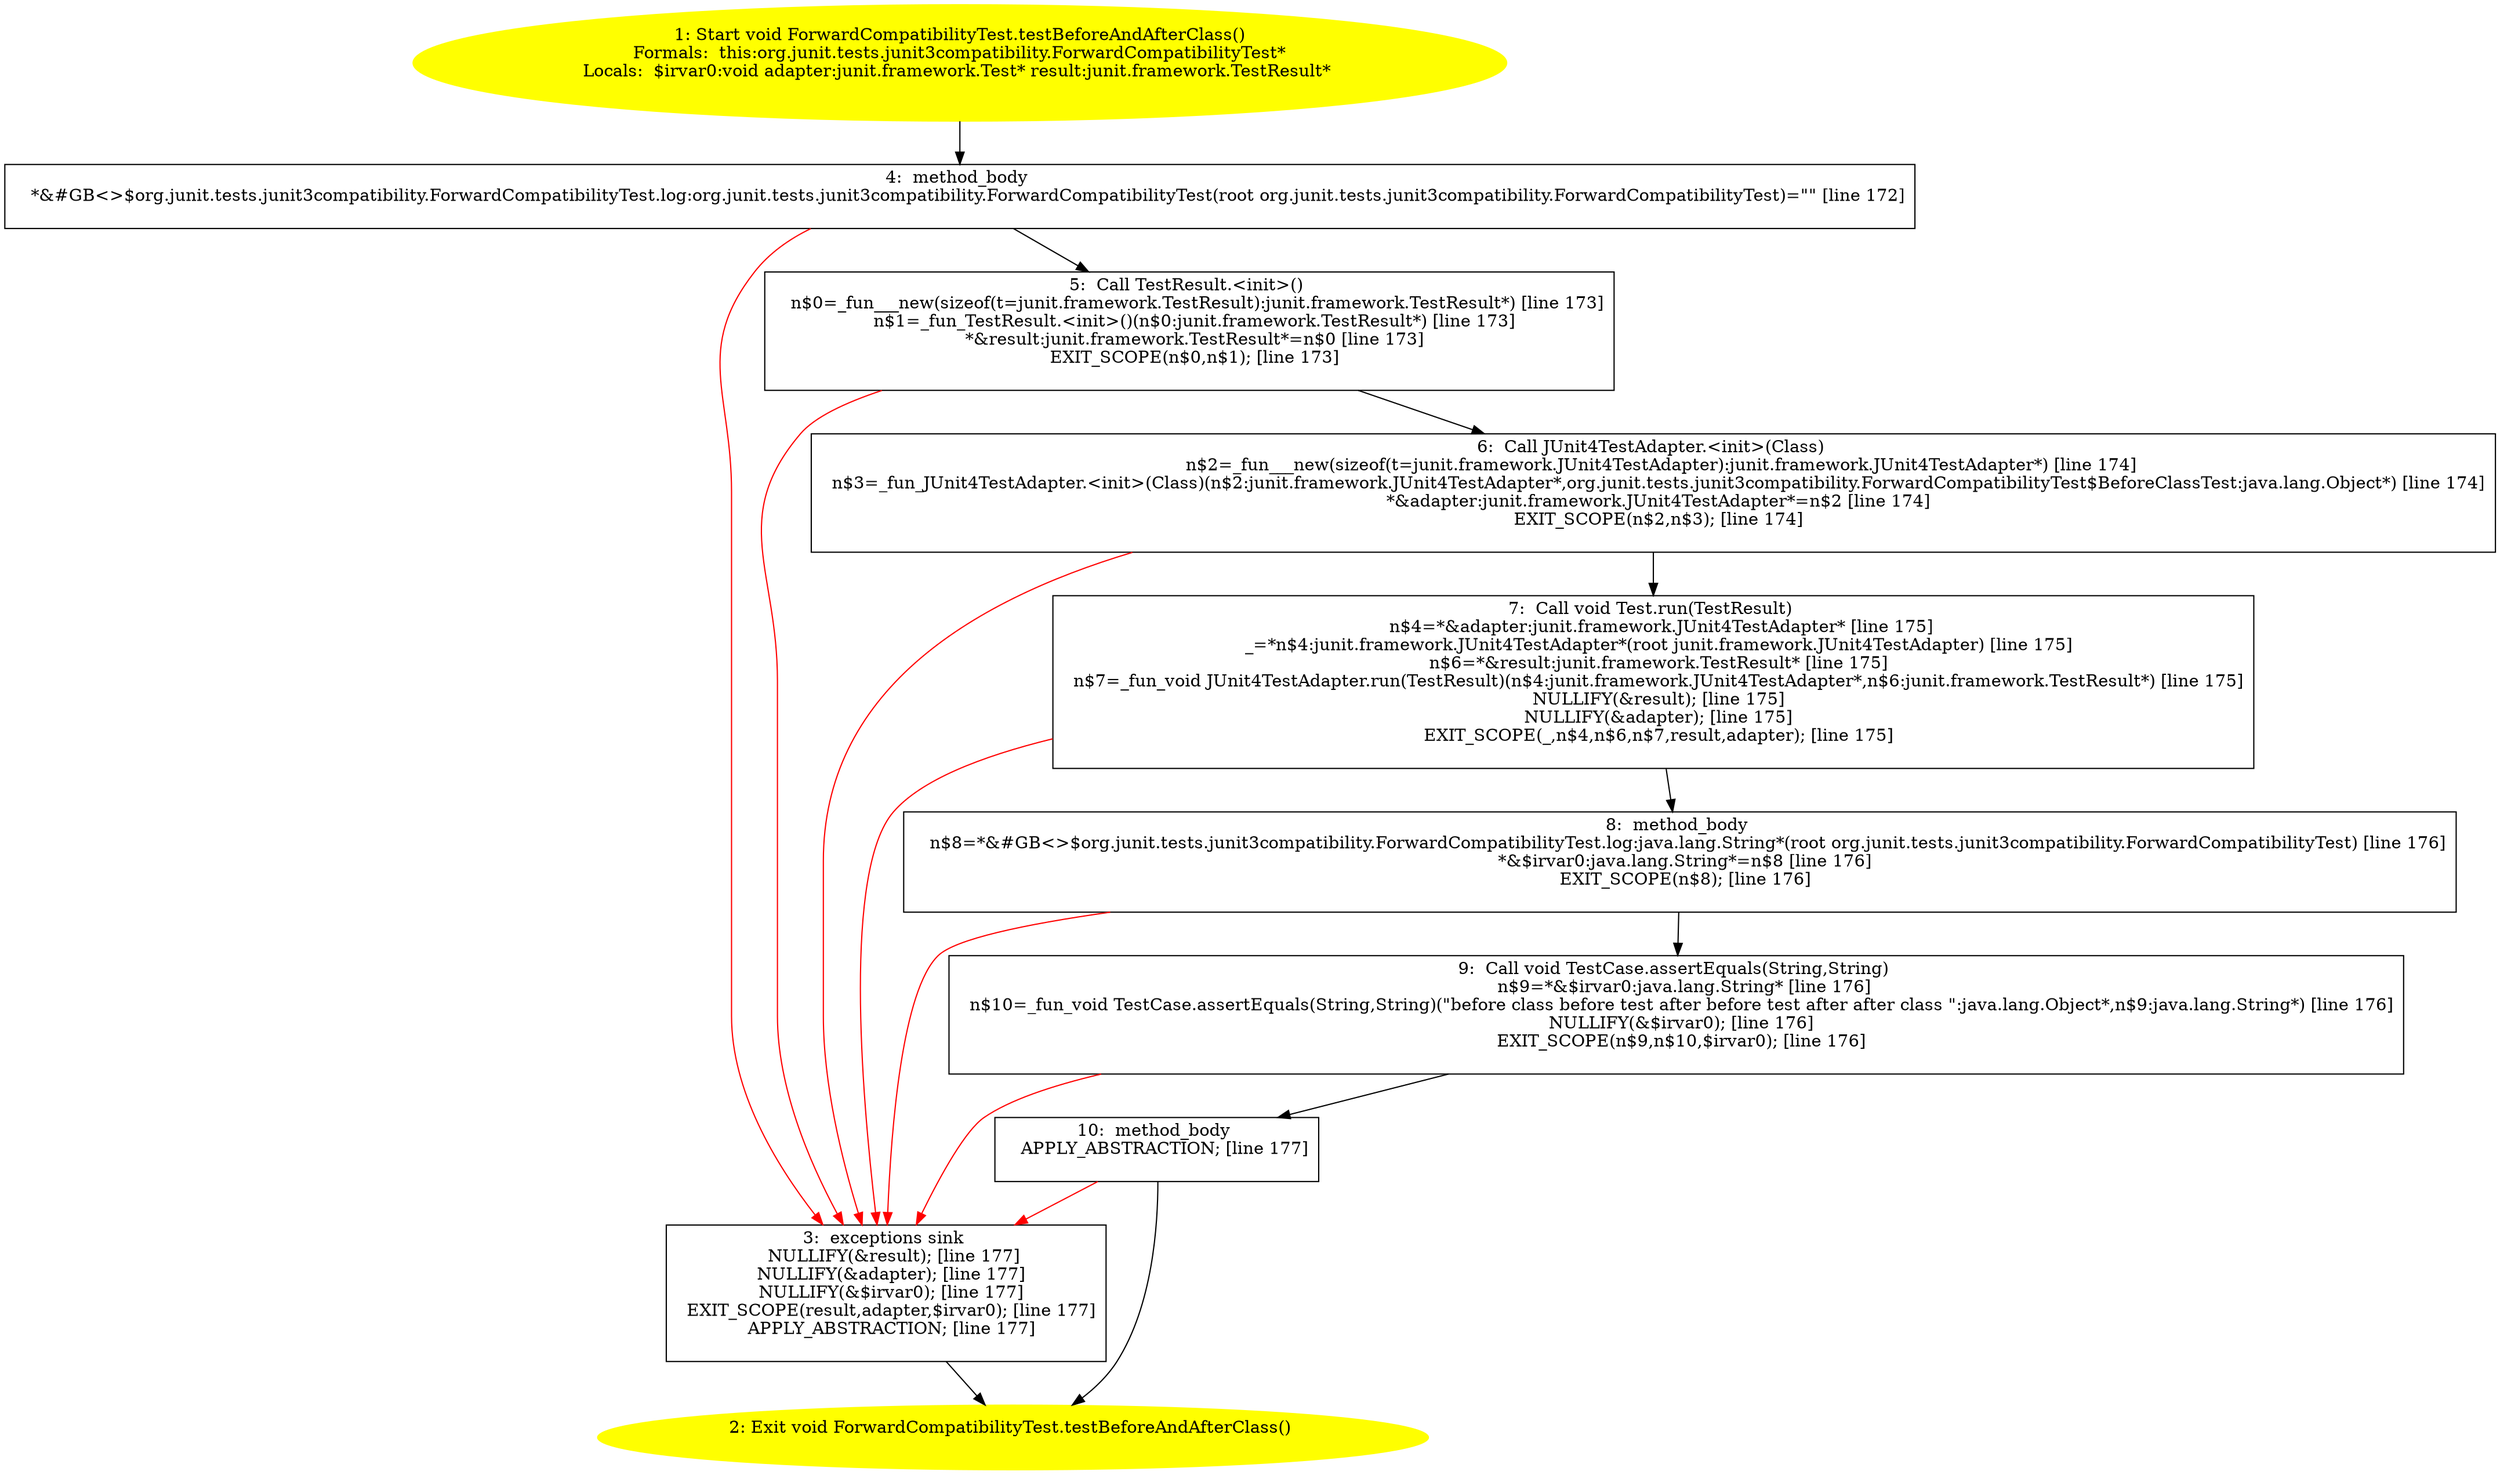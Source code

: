 /* @generated */
digraph cfg {
"org.junit.tests.junit3compatibility.ForwardCompatibilityTest.testBeforeAndAfterClass():void.1ea04ab7e3cc65fbfd138e6200b4f82d_1" [label="1: Start void ForwardCompatibilityTest.testBeforeAndAfterClass()\nFormals:  this:org.junit.tests.junit3compatibility.ForwardCompatibilityTest*\nLocals:  $irvar0:void adapter:junit.framework.Test* result:junit.framework.TestResult* \n  " color=yellow style=filled]
	

	 "org.junit.tests.junit3compatibility.ForwardCompatibilityTest.testBeforeAndAfterClass():void.1ea04ab7e3cc65fbfd138e6200b4f82d_1" -> "org.junit.tests.junit3compatibility.ForwardCompatibilityTest.testBeforeAndAfterClass():void.1ea04ab7e3cc65fbfd138e6200b4f82d_4" ;
"org.junit.tests.junit3compatibility.ForwardCompatibilityTest.testBeforeAndAfterClass():void.1ea04ab7e3cc65fbfd138e6200b4f82d_2" [label="2: Exit void ForwardCompatibilityTest.testBeforeAndAfterClass() \n  " color=yellow style=filled]
	

"org.junit.tests.junit3compatibility.ForwardCompatibilityTest.testBeforeAndAfterClass():void.1ea04ab7e3cc65fbfd138e6200b4f82d_3" [label="3:  exceptions sink \n   NULLIFY(&result); [line 177]\n  NULLIFY(&adapter); [line 177]\n  NULLIFY(&$irvar0); [line 177]\n  EXIT_SCOPE(result,adapter,$irvar0); [line 177]\n  APPLY_ABSTRACTION; [line 177]\n " shape="box"]
	

	 "org.junit.tests.junit3compatibility.ForwardCompatibilityTest.testBeforeAndAfterClass():void.1ea04ab7e3cc65fbfd138e6200b4f82d_3" -> "org.junit.tests.junit3compatibility.ForwardCompatibilityTest.testBeforeAndAfterClass():void.1ea04ab7e3cc65fbfd138e6200b4f82d_2" ;
"org.junit.tests.junit3compatibility.ForwardCompatibilityTest.testBeforeAndAfterClass():void.1ea04ab7e3cc65fbfd138e6200b4f82d_4" [label="4:  method_body \n   *&#GB<>$org.junit.tests.junit3compatibility.ForwardCompatibilityTest.log:org.junit.tests.junit3compatibility.ForwardCompatibilityTest(root org.junit.tests.junit3compatibility.ForwardCompatibilityTest)=\"\" [line 172]\n " shape="box"]
	

	 "org.junit.tests.junit3compatibility.ForwardCompatibilityTest.testBeforeAndAfterClass():void.1ea04ab7e3cc65fbfd138e6200b4f82d_4" -> "org.junit.tests.junit3compatibility.ForwardCompatibilityTest.testBeforeAndAfterClass():void.1ea04ab7e3cc65fbfd138e6200b4f82d_5" ;
	 "org.junit.tests.junit3compatibility.ForwardCompatibilityTest.testBeforeAndAfterClass():void.1ea04ab7e3cc65fbfd138e6200b4f82d_4" -> "org.junit.tests.junit3compatibility.ForwardCompatibilityTest.testBeforeAndAfterClass():void.1ea04ab7e3cc65fbfd138e6200b4f82d_3" [color="red" ];
"org.junit.tests.junit3compatibility.ForwardCompatibilityTest.testBeforeAndAfterClass():void.1ea04ab7e3cc65fbfd138e6200b4f82d_5" [label="5:  Call TestResult.<init>() \n   n$0=_fun___new(sizeof(t=junit.framework.TestResult):junit.framework.TestResult*) [line 173]\n  n$1=_fun_TestResult.<init>()(n$0:junit.framework.TestResult*) [line 173]\n  *&result:junit.framework.TestResult*=n$0 [line 173]\n  EXIT_SCOPE(n$0,n$1); [line 173]\n " shape="box"]
	

	 "org.junit.tests.junit3compatibility.ForwardCompatibilityTest.testBeforeAndAfterClass():void.1ea04ab7e3cc65fbfd138e6200b4f82d_5" -> "org.junit.tests.junit3compatibility.ForwardCompatibilityTest.testBeforeAndAfterClass():void.1ea04ab7e3cc65fbfd138e6200b4f82d_6" ;
	 "org.junit.tests.junit3compatibility.ForwardCompatibilityTest.testBeforeAndAfterClass():void.1ea04ab7e3cc65fbfd138e6200b4f82d_5" -> "org.junit.tests.junit3compatibility.ForwardCompatibilityTest.testBeforeAndAfterClass():void.1ea04ab7e3cc65fbfd138e6200b4f82d_3" [color="red" ];
"org.junit.tests.junit3compatibility.ForwardCompatibilityTest.testBeforeAndAfterClass():void.1ea04ab7e3cc65fbfd138e6200b4f82d_6" [label="6:  Call JUnit4TestAdapter.<init>(Class) \n   n$2=_fun___new(sizeof(t=junit.framework.JUnit4TestAdapter):junit.framework.JUnit4TestAdapter*) [line 174]\n  n$3=_fun_JUnit4TestAdapter.<init>(Class)(n$2:junit.framework.JUnit4TestAdapter*,org.junit.tests.junit3compatibility.ForwardCompatibilityTest$BeforeClassTest:java.lang.Object*) [line 174]\n  *&adapter:junit.framework.JUnit4TestAdapter*=n$2 [line 174]\n  EXIT_SCOPE(n$2,n$3); [line 174]\n " shape="box"]
	

	 "org.junit.tests.junit3compatibility.ForwardCompatibilityTest.testBeforeAndAfterClass():void.1ea04ab7e3cc65fbfd138e6200b4f82d_6" -> "org.junit.tests.junit3compatibility.ForwardCompatibilityTest.testBeforeAndAfterClass():void.1ea04ab7e3cc65fbfd138e6200b4f82d_7" ;
	 "org.junit.tests.junit3compatibility.ForwardCompatibilityTest.testBeforeAndAfterClass():void.1ea04ab7e3cc65fbfd138e6200b4f82d_6" -> "org.junit.tests.junit3compatibility.ForwardCompatibilityTest.testBeforeAndAfterClass():void.1ea04ab7e3cc65fbfd138e6200b4f82d_3" [color="red" ];
"org.junit.tests.junit3compatibility.ForwardCompatibilityTest.testBeforeAndAfterClass():void.1ea04ab7e3cc65fbfd138e6200b4f82d_7" [label="7:  Call void Test.run(TestResult) \n   n$4=*&adapter:junit.framework.JUnit4TestAdapter* [line 175]\n  _=*n$4:junit.framework.JUnit4TestAdapter*(root junit.framework.JUnit4TestAdapter) [line 175]\n  n$6=*&result:junit.framework.TestResult* [line 175]\n  n$7=_fun_void JUnit4TestAdapter.run(TestResult)(n$4:junit.framework.JUnit4TestAdapter*,n$6:junit.framework.TestResult*) [line 175]\n  NULLIFY(&result); [line 175]\n  NULLIFY(&adapter); [line 175]\n  EXIT_SCOPE(_,n$4,n$6,n$7,result,adapter); [line 175]\n " shape="box"]
	

	 "org.junit.tests.junit3compatibility.ForwardCompatibilityTest.testBeforeAndAfterClass():void.1ea04ab7e3cc65fbfd138e6200b4f82d_7" -> "org.junit.tests.junit3compatibility.ForwardCompatibilityTest.testBeforeAndAfterClass():void.1ea04ab7e3cc65fbfd138e6200b4f82d_8" ;
	 "org.junit.tests.junit3compatibility.ForwardCompatibilityTest.testBeforeAndAfterClass():void.1ea04ab7e3cc65fbfd138e6200b4f82d_7" -> "org.junit.tests.junit3compatibility.ForwardCompatibilityTest.testBeforeAndAfterClass():void.1ea04ab7e3cc65fbfd138e6200b4f82d_3" [color="red" ];
"org.junit.tests.junit3compatibility.ForwardCompatibilityTest.testBeforeAndAfterClass():void.1ea04ab7e3cc65fbfd138e6200b4f82d_8" [label="8:  method_body \n   n$8=*&#GB<>$org.junit.tests.junit3compatibility.ForwardCompatibilityTest.log:java.lang.String*(root org.junit.tests.junit3compatibility.ForwardCompatibilityTest) [line 176]\n  *&$irvar0:java.lang.String*=n$8 [line 176]\n  EXIT_SCOPE(n$8); [line 176]\n " shape="box"]
	

	 "org.junit.tests.junit3compatibility.ForwardCompatibilityTest.testBeforeAndAfterClass():void.1ea04ab7e3cc65fbfd138e6200b4f82d_8" -> "org.junit.tests.junit3compatibility.ForwardCompatibilityTest.testBeforeAndAfterClass():void.1ea04ab7e3cc65fbfd138e6200b4f82d_9" ;
	 "org.junit.tests.junit3compatibility.ForwardCompatibilityTest.testBeforeAndAfterClass():void.1ea04ab7e3cc65fbfd138e6200b4f82d_8" -> "org.junit.tests.junit3compatibility.ForwardCompatibilityTest.testBeforeAndAfterClass():void.1ea04ab7e3cc65fbfd138e6200b4f82d_3" [color="red" ];
"org.junit.tests.junit3compatibility.ForwardCompatibilityTest.testBeforeAndAfterClass():void.1ea04ab7e3cc65fbfd138e6200b4f82d_9" [label="9:  Call void TestCase.assertEquals(String,String) \n   n$9=*&$irvar0:java.lang.String* [line 176]\n  n$10=_fun_void TestCase.assertEquals(String,String)(\"before class before test after before test after after class \":java.lang.Object*,n$9:java.lang.String*) [line 176]\n  NULLIFY(&$irvar0); [line 176]\n  EXIT_SCOPE(n$9,n$10,$irvar0); [line 176]\n " shape="box"]
	

	 "org.junit.tests.junit3compatibility.ForwardCompatibilityTest.testBeforeAndAfterClass():void.1ea04ab7e3cc65fbfd138e6200b4f82d_9" -> "org.junit.tests.junit3compatibility.ForwardCompatibilityTest.testBeforeAndAfterClass():void.1ea04ab7e3cc65fbfd138e6200b4f82d_10" ;
	 "org.junit.tests.junit3compatibility.ForwardCompatibilityTest.testBeforeAndAfterClass():void.1ea04ab7e3cc65fbfd138e6200b4f82d_9" -> "org.junit.tests.junit3compatibility.ForwardCompatibilityTest.testBeforeAndAfterClass():void.1ea04ab7e3cc65fbfd138e6200b4f82d_3" [color="red" ];
"org.junit.tests.junit3compatibility.ForwardCompatibilityTest.testBeforeAndAfterClass():void.1ea04ab7e3cc65fbfd138e6200b4f82d_10" [label="10:  method_body \n   APPLY_ABSTRACTION; [line 177]\n " shape="box"]
	

	 "org.junit.tests.junit3compatibility.ForwardCompatibilityTest.testBeforeAndAfterClass():void.1ea04ab7e3cc65fbfd138e6200b4f82d_10" -> "org.junit.tests.junit3compatibility.ForwardCompatibilityTest.testBeforeAndAfterClass():void.1ea04ab7e3cc65fbfd138e6200b4f82d_2" ;
	 "org.junit.tests.junit3compatibility.ForwardCompatibilityTest.testBeforeAndAfterClass():void.1ea04ab7e3cc65fbfd138e6200b4f82d_10" -> "org.junit.tests.junit3compatibility.ForwardCompatibilityTest.testBeforeAndAfterClass():void.1ea04ab7e3cc65fbfd138e6200b4f82d_3" [color="red" ];
}
